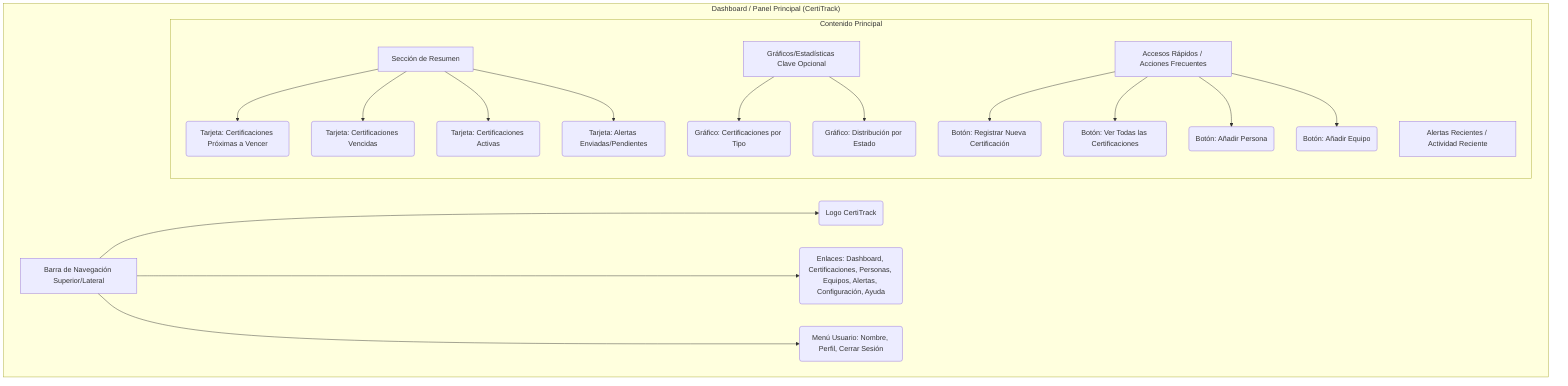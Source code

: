 graph TD
    subgraph "Dashboard / Panel Principal (CertiTrack)"
        A[Barra de Navegación Superior/Lateral] --> B(Logo CertiTrack)
        A --> C(Enlaces: Dashboard, Certificaciones, Personas, Equipos, Alertas, Configuración, Ayuda)
        A --> D(Menú Usuario: Nombre, Perfil, Cerrar Sesión)

        subgraph "Contenido Principal"
            E[Sección de Resumen] --> F(Tarjeta: Certificaciones Próximas a Vencer)
            E --> G(Tarjeta: Certificaciones Vencidas)
            E --> H(Tarjeta: Certificaciones Activas)
            E --> I(Tarjeta: Alertas Enviadas/Pendientes)

            J[Gráficos/Estadísticas Clave Opcional] --> K(Gráfico: Certificaciones por Tipo)
            J --> L(Gráfico: Distribución por Estado)

            M[Accesos Rápidos / Acciones Frecuentes] --> N(Botón: Registrar Nueva Certificación)
            M --> O(Botón: Ver Todas las Certificaciones)
            M --> P(Botón: Añadir Persona)
            M --> Q(Botón: Añadir Equipo)

            R[Alertas Recientes / Actividad Reciente]
        end
    end